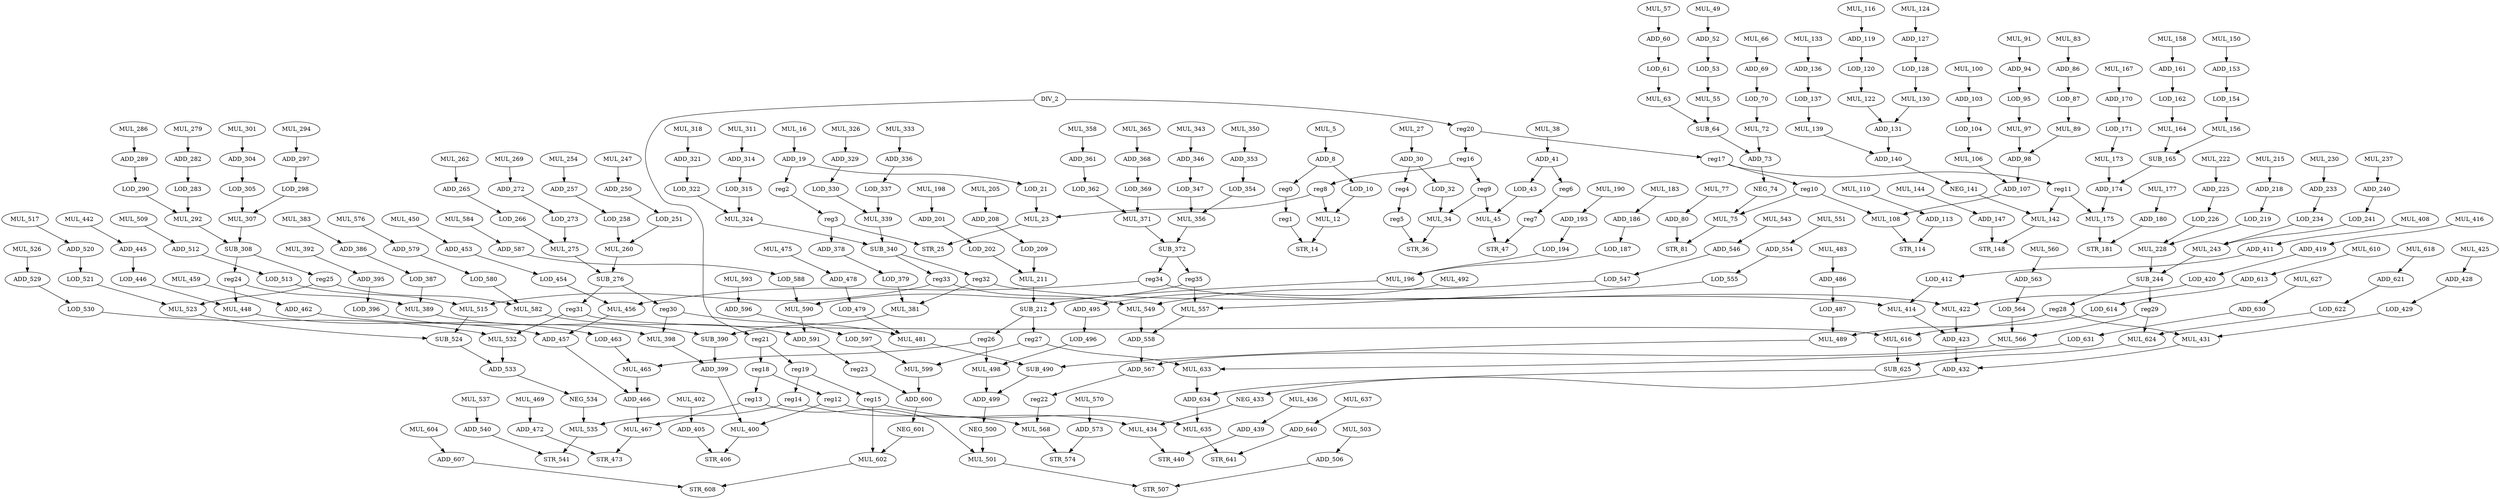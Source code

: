digraph G {
    DIV_2;
    reg20;
    reg21;
    MUL_5;
    ADD_8;
    LOD_10;
    reg0;
    MUL_12;
    STR_14;
    MUL_16;
    ADD_19;
    LOD_21;
    reg2;
    MUL_23;
    STR_25;
    MUL_27;
    ADD_30;
    LOD_32;
    reg4;
    MUL_34;
    STR_36;
    MUL_38;
    ADD_41;
    LOD_43;
    reg6;
    MUL_45;
    STR_47;
    MUL_49;
    ADD_52;
    LOD_53;
    MUL_55;
    SUB_64;
    MUL_57;
    ADD_60;
    LOD_61;
    MUL_63;
    ADD_73;
    MUL_66;
    ADD_69;
    LOD_70;
    MUL_72;
    NEG_74;
    MUL_75;
    STR_81;
    MUL_77;
    ADD_80;
    MUL_83;
    ADD_86;
    LOD_87;
    MUL_89;
    ADD_98;
    MUL_91;
    ADD_94;
    LOD_95;
    MUL_97;
    ADD_107;
    MUL_100;
    ADD_103;
    LOD_104;
    MUL_106;
    MUL_108;
    STR_114;
    MUL_110;
    ADD_113;
    MUL_116;
    ADD_119;
    LOD_120;
    MUL_122;
    ADD_131;
    MUL_124;
    ADD_127;
    LOD_128;
    MUL_130;
    ADD_140;
    MUL_133;
    ADD_136;
    LOD_137;
    MUL_139;
    NEG_141;
    MUL_142;
    STR_148;
    MUL_144;
    ADD_147;
    MUL_150;
    ADD_153;
    LOD_154;
    MUL_156;
    SUB_165;
    MUL_158;
    ADD_161;
    LOD_162;
    MUL_164;
    ADD_174;
    MUL_167;
    ADD_170;
    LOD_171;
    MUL_173;
    MUL_175;
    STR_181;
    MUL_177;
    ADD_180;
    MUL_183;
    ADD_186;
    LOD_187;
    MUL_196;
    MUL_190;
    ADD_193;
    LOD_194;
    SUB_212;
    MUL_198;
    ADD_201;
    LOD_202;
    MUL_211;
    MUL_205;
    ADD_208;
    LOD_209;
    reg26;
    reg27;
    MUL_215;
    ADD_218;
    LOD_219;
    MUL_228;
    MUL_222;
    ADD_225;
    LOD_226;
    SUB_244;
    MUL_230;
    ADD_233;
    LOD_234;
    MUL_243;
    MUL_237;
    ADD_240;
    LOD_241;
    reg28;
    reg29;
    MUL_247;
    ADD_250;
    LOD_251;
    MUL_260;
    MUL_254;
    ADD_257;
    LOD_258;
    SUB_276;
    MUL_262;
    ADD_265;
    LOD_266;
    MUL_275;
    MUL_269;
    ADD_272;
    LOD_273;
    reg30;
    reg31;
    MUL_279;
    ADD_282;
    LOD_283;
    MUL_292;
    MUL_286;
    ADD_289;
    LOD_290;
    SUB_308;
    MUL_294;
    ADD_297;
    LOD_298;
    MUL_307;
    MUL_301;
    ADD_304;
    LOD_305;
    reg24;
    reg25;
    MUL_311;
    ADD_314;
    LOD_315;
    MUL_324;
    MUL_318;
    ADD_321;
    LOD_322;
    SUB_340;
    MUL_326;
    ADD_329;
    LOD_330;
    MUL_339;
    MUL_333;
    ADD_336;
    LOD_337;
    reg32;
    reg33;
    MUL_343;
    ADD_346;
    LOD_347;
    MUL_356;
    MUL_350;
    ADD_353;
    LOD_354;
    SUB_372;
    MUL_358;
    ADD_361;
    LOD_362;
    MUL_371;
    MUL_365;
    ADD_368;
    LOD_369;
    reg34;
    reg35;
    ADD_378;
    LOD_379;
    MUL_381;
    SUB_390;
    MUL_383;
    ADD_386;
    LOD_387;
    MUL_389;
    ADD_399;
    MUL_392;
    ADD_395;
    LOD_396;
    MUL_398;
    MUL_400;
    STR_406;
    MUL_402;
    ADD_405;
    MUL_408;
    ADD_411;
    LOD_412;
    MUL_414;
    ADD_423;
    MUL_416;
    ADD_419;
    LOD_420;
    MUL_422;
    ADD_432;
    MUL_425;
    ADD_428;
    LOD_429;
    MUL_431;
    NEG_433;
    MUL_434;
    STR_440;
    MUL_436;
    ADD_439;
    MUL_442;
    ADD_445;
    LOD_446;
    MUL_448;
    ADD_457;
    MUL_450;
    ADD_453;
    LOD_454;
    MUL_456;
    ADD_466;
    MUL_459;
    ADD_462;
    LOD_463;
    MUL_465;
    MUL_467;
    STR_473;
    MUL_469;
    ADD_472;
    MUL_475;
    ADD_478;
    LOD_479;
    MUL_481;
    SUB_490;
    MUL_483;
    ADD_486;
    LOD_487;
    MUL_489;
    ADD_499;
    MUL_492;
    ADD_495;
    LOD_496;
    MUL_498;
    NEG_500;
    MUL_501;
    STR_507;
    MUL_503;
    ADD_506;
    MUL_509;
    ADD_512;
    LOD_513;
    MUL_515;
    SUB_524;
    MUL_517;
    ADD_520;
    LOD_521;
    MUL_523;
    ADD_533;
    MUL_526;
    ADD_529;
    LOD_530;
    MUL_532;
    NEG_534;
    MUL_535;
    STR_541;
    MUL_537;
    ADD_540;
    MUL_543;
    ADD_546;
    LOD_547;
    MUL_549;
    ADD_558;
    MUL_551;
    ADD_554;
    LOD_555;
    MUL_557;
    ADD_567;
    MUL_560;
    ADD_563;
    LOD_564;
    MUL_566;
    reg22;
    MUL_568;
    STR_574;
    MUL_570;
    ADD_573;
    MUL_576;
    ADD_579;
    LOD_580;
    MUL_582;
    ADD_591;
    MUL_584;
    ADD_587;
    LOD_588;
    MUL_590;
    reg23;
    MUL_593;
    ADD_596;
    LOD_597;
    MUL_599;
    ADD_600;
    NEG_601;
    MUL_602;
    STR_608;
    MUL_604;
    ADD_607;
    MUL_610;
    ADD_613;
    LOD_614;
    MUL_616;
    SUB_625;
    MUL_618;
    ADD_621;
    LOD_622;
    MUL_624;
    ADD_634;
    MUL_627;
    ADD_630;
    LOD_631;
    MUL_633;
    MUL_635;
    STR_641;
    MUL_637;
    ADD_640;
    reg16;
    reg17;
    reg8;
    reg9;
    reg10;
    reg11;
    reg18;
    reg19;
    reg12;
    reg13;
    reg14;
    reg15;
    reg1;
    reg3;
    reg5;
    reg7;
    DIV_2 -> reg20 [w=6];
    DIV_2 -> reg21 [w=0];
    reg20 -> reg16 [w=0];
    reg20 -> reg17 [w=0];
    reg21 -> reg18 [w=6];
    reg21 -> reg19 [w=1];
    MUL_5 -> ADD_8 [w=0];
    ADD_8 -> LOD_10 [w=0];
    ADD_8 -> reg0 [w=0];
    LOD_10 -> MUL_12 [w=0];
    reg0 -> reg1 [w=0];
    MUL_12 -> STR_14 [w=0];
    MUL_16 -> ADD_19 [w=0];
    ADD_19 -> LOD_21 [w=0];
    ADD_19 -> reg2 [w=0];
    LOD_21 -> MUL_23 [w=0];
    reg2 -> reg3 [w=0];
    MUL_23 -> STR_25 [w=1];
    MUL_27 -> ADD_30 [w=0];
    ADD_30 -> LOD_32 [w=1];
    ADD_30 -> reg4 [w=0];
    LOD_32 -> MUL_34 [w=0];
    reg4 -> reg5 [w=0];
    MUL_34 -> STR_36 [w=3];
    MUL_38 -> ADD_41 [w=0];
    ADD_41 -> LOD_43 [w=0];
    ADD_41 -> reg6 [w=0];
    LOD_43 -> MUL_45 [w=0];
    reg6 -> reg7 [w=0];
    MUL_45 -> STR_47 [w=1];
    MUL_49 -> ADD_52 [w=0];
    ADD_52 -> LOD_53 [w=0];
    LOD_53 -> MUL_55 [w=0];
    MUL_55 -> SUB_64 [w=0];
    SUB_64 -> ADD_73 [w=0];
    MUL_57 -> ADD_60 [w=0];
    ADD_60 -> LOD_61 [w=0];
    LOD_61 -> MUL_63 [w=0];
    MUL_63 -> SUB_64 [w=0];
    ADD_73 -> NEG_74 [w=0];
    MUL_66 -> ADD_69 [w=0];
    ADD_69 -> LOD_70 [w=0];
    LOD_70 -> MUL_72 [w=0];
    MUL_72 -> ADD_73 [w=0];
    NEG_74 -> MUL_75 [w=0];
    MUL_75 -> STR_81 [w=0];
    MUL_77 -> ADD_80 [w=0];
    ADD_80 -> STR_81 [w=0];
    MUL_83 -> ADD_86 [w=0];
    ADD_86 -> LOD_87 [w=0];
    LOD_87 -> MUL_89 [w=0];
    MUL_89 -> ADD_98 [w=0];
    ADD_98 -> ADD_107 [w=0];
    MUL_91 -> ADD_94 [w=0];
    ADD_94 -> LOD_95 [w=1];
    LOD_95 -> MUL_97 [w=0];
    MUL_97 -> ADD_98 [w=0];
    ADD_107 -> MUL_108 [w=3];
    MUL_100 -> ADD_103 [w=0];
    ADD_103 -> LOD_104 [w=0];
    LOD_104 -> MUL_106 [w=0];
    MUL_106 -> ADD_107 [w=0];
    MUL_108 -> STR_114 [w=0];
    MUL_110 -> ADD_113 [w=0];
    ADD_113 -> STR_114 [w=0];
    MUL_116 -> ADD_119 [w=0];
    ADD_119 -> LOD_120 [w=0];
    LOD_120 -> MUL_122 [w=0];
    MUL_122 -> ADD_131 [w=0];
    ADD_131 -> ADD_140 [w=0];
    MUL_124 -> ADD_127 [w=0];
    ADD_127 -> LOD_128 [w=0];
    LOD_128 -> MUL_130 [w=0];
    MUL_130 -> ADD_131 [w=0];
    ADD_140 -> NEG_141 [w=0];
    MUL_133 -> ADD_136 [w=0];
    ADD_136 -> LOD_137 [w=0];
    LOD_137 -> MUL_139 [w=0];
    MUL_139 -> ADD_140 [w=0];
    NEG_141 -> MUL_142 [w=0];
    MUL_142 -> STR_148 [w=0];
    MUL_144 -> ADD_147 [w=0];
    ADD_147 -> STR_148 [w=0];
    MUL_150 -> ADD_153 [w=0];
    ADD_153 -> LOD_154 [w=0];
    LOD_154 -> MUL_156 [w=0];
    MUL_156 -> SUB_165 [w=0];
    SUB_165 -> ADD_174 [w=0];
    MUL_158 -> ADD_161 [w=0];
    ADD_161 -> LOD_162 [w=0];
    LOD_162 -> MUL_164 [w=0];
    MUL_164 -> SUB_165 [w=0];
    ADD_174 -> MUL_175 [w=0];
    MUL_167 -> ADD_170 [w=0];
    ADD_170 -> LOD_171 [w=0];
    LOD_171 -> MUL_173 [w=0];
    MUL_173 -> ADD_174 [w=0];
    MUL_175 -> STR_181 [w=1];
    MUL_177 -> ADD_180 [w=0];
    ADD_180 -> STR_181 [w=0];
    MUL_183 -> ADD_186 [w=0];
    ADD_186 -> LOD_187 [w=0];
    LOD_187 -> MUL_196 [w=2];
    MUL_196 -> SUB_212 [w=2];
    MUL_190 -> ADD_193 [w=0];
    ADD_193 -> LOD_194 [w=0];
    LOD_194 -> MUL_196 [w=1];
    SUB_212 -> reg26 [w=0];
    SUB_212 -> reg27 [w=0];
    MUL_198 -> ADD_201 [w=0];
    ADD_201 -> LOD_202 [w=0];
    LOD_202 -> MUL_211 [w=0];
    MUL_211 -> SUB_212 [w=1];
    MUL_205 -> ADD_208 [w=0];
    ADD_208 -> LOD_209 [w=0];
    LOD_209 -> MUL_211 [w=0];
    reg26 -> MUL_465 [w=0];
    reg26 -> MUL_498 [w=0];
    reg27 -> MUL_599 [w=10];
    reg27 -> MUL_633 [w=0];
    MUL_215 -> ADD_218 [w=0];
    ADD_218 -> LOD_219 [w=1];
    LOD_219 -> MUL_228 [w=0];
    MUL_228 -> SUB_244 [w=0];
    MUL_222 -> ADD_225 [w=0];
    ADD_225 -> LOD_226 [w=0];
    LOD_226 -> MUL_228 [w=0];
    SUB_244 -> reg28 [w=6];
    SUB_244 -> reg29 [w=1];
    MUL_230 -> ADD_233 [w=0];
    ADD_233 -> LOD_234 [w=0];
    LOD_234 -> MUL_243 [w=0];
    MUL_243 -> SUB_244 [w=0];
    MUL_237 -> ADD_240 [w=0];
    ADD_240 -> LOD_241 [w=0];
    LOD_241 -> MUL_243 [w=0];
    reg28 -> MUL_431 [w=0];
    reg28 -> MUL_489 [w=0];
    reg29 -> MUL_566 [w=0];
    reg29 -> MUL_624 [w=0];
    MUL_247 -> ADD_250 [w=0];
    ADD_250 -> LOD_251 [w=0];
    LOD_251 -> MUL_260 [w=0];
    MUL_260 -> SUB_276 [w=0];
    MUL_254 -> ADD_257 [w=0];
    ADD_257 -> LOD_258 [w=0];
    LOD_258 -> MUL_260 [w=0];
    SUB_276 -> reg30 [w=4];
    SUB_276 -> reg31 [w=0];
    MUL_262 -> ADD_265 [w=0];
    ADD_265 -> LOD_266 [w=0];
    LOD_266 -> MUL_275 [w=0];
    MUL_275 -> SUB_276 [w=0];
    MUL_269 -> ADD_272 [w=0];
    ADD_272 -> LOD_273 [w=0];
    LOD_273 -> MUL_275 [w=1];
    reg30 -> MUL_398 [w=0];
    reg30 -> MUL_481 [w=0];
    reg31 -> MUL_532 [w=0];
    reg31 -> MUL_616 [w=0];
    MUL_279 -> ADD_282 [w=0];
    ADD_282 -> LOD_283 [w=0];
    LOD_283 -> MUL_292 [w=0];
    MUL_292 -> SUB_308 [w=3];
    MUL_286 -> ADD_289 [w=0];
    ADD_289 -> LOD_290 [w=0];
    LOD_290 -> MUL_292 [w=0];
    SUB_308 -> reg24 [w=3];
    SUB_308 -> reg25 [w=0];
    MUL_294 -> ADD_297 [w=0];
    ADD_297 -> LOD_298 [w=4];
    LOD_298 -> MUL_307 [w=2];
    MUL_307 -> SUB_308 [w=1];
    MUL_301 -> ADD_304 [w=0];
    ADD_304 -> LOD_305 [w=0];
    LOD_305 -> MUL_307 [w=2];
    reg24 -> MUL_389 [w=0];
    reg24 -> MUL_448 [w=0];
    reg25 -> MUL_523 [w=0];
    reg25 -> MUL_582 [w=0];
    MUL_311 -> ADD_314 [w=0];
    ADD_314 -> LOD_315 [w=0];
    LOD_315 -> MUL_324 [w=0];
    MUL_324 -> SUB_340 [w=0];
    MUL_318 -> ADD_321 [w=0];
    ADD_321 -> LOD_322 [w=0];
    LOD_322 -> MUL_324 [w=1];
    SUB_340 -> reg32 [w=6];
    SUB_340 -> reg33 [w=0];
    MUL_326 -> ADD_329 [w=0];
    ADD_329 -> LOD_330 [w=0];
    LOD_330 -> MUL_339 [w=0];
    MUL_339 -> SUB_340 [w=0];
    MUL_333 -> ADD_336 [w=0];
    ADD_336 -> LOD_337 [w=0];
    LOD_337 -> MUL_339 [w=0];
    reg32 -> MUL_381 [w=0];
    reg32 -> MUL_414 [w=0];
    reg33 -> MUL_515 [w=0];
    reg33 -> MUL_549 [w=0];
    MUL_343 -> ADD_346 [w=0];
    ADD_346 -> LOD_347 [w=0];
    LOD_347 -> MUL_356 [w=0];
    MUL_356 -> SUB_372 [w=1];
    MUL_350 -> ADD_353 [w=0];
    ADD_353 -> LOD_354 [w=0];
    LOD_354 -> MUL_356 [w=1];
    SUB_372 -> reg34 [w=8];
    SUB_372 -> reg35 [w=2];
    MUL_358 -> ADD_361 [w=0];
    ADD_361 -> LOD_362 [w=0];
    LOD_362 -> MUL_371 [w=0];
    MUL_371 -> SUB_372 [w=0];
    MUL_365 -> ADD_368 [w=0];
    ADD_368 -> LOD_369 [w=0];
    LOD_369 -> MUL_371 [w=0];
    reg34 -> MUL_422 [w=0];
    reg34 -> MUL_456 [w=0];
    reg35 -> MUL_557 [w=0];
    reg35 -> MUL_590 [w=0];
    ADD_378 -> LOD_379 [w=0];
    LOD_379 -> MUL_381 [w=0];
    MUL_381 -> SUB_390 [w=4];
    SUB_390 -> ADD_399 [w=0];
    MUL_383 -> ADD_386 [w=0];
    ADD_386 -> LOD_387 [w=0];
    LOD_387 -> MUL_389 [w=0];
    MUL_389 -> SUB_390 [w=0];
    ADD_399 -> MUL_400 [w=3];
    MUL_392 -> ADD_395 [w=0];
    ADD_395 -> LOD_396 [w=0];
    LOD_396 -> MUL_398 [w=3];
    MUL_398 -> ADD_399 [w=0];
    MUL_400 -> STR_406 [w=0];
    MUL_402 -> ADD_405 [w=0];
    ADD_405 -> STR_406 [w=0];
    MUL_408 -> ADD_411 [w=0];
    ADD_411 -> LOD_412 [w=0];
    LOD_412 -> MUL_414 [w=0];
    MUL_414 -> ADD_423 [w=0];
    ADD_423 -> ADD_432 [w=1];
    MUL_416 -> ADD_419 [w=0];
    ADD_419 -> LOD_420 [w=0];
    LOD_420 -> MUL_422 [w=2];
    MUL_422 -> ADD_423 [w=0];
    ADD_432 -> NEG_433 [w=0];
    MUL_425 -> ADD_428 [w=0];
    ADD_428 -> LOD_429 [w=0];
    LOD_429 -> MUL_431 [w=0];
    MUL_431 -> ADD_432 [w=0];
    NEG_433 -> MUL_434 [w=0];
    MUL_434 -> STR_440 [w=2];
    MUL_436 -> ADD_439 [w=1];
    ADD_439 -> STR_440 [w=2];
    MUL_442 -> ADD_445 [w=0];
    ADD_445 -> LOD_446 [w=0];
    LOD_446 -> MUL_448 [w=0];
    MUL_448 -> ADD_457 [w=0];
    ADD_457 -> ADD_466 [w=8];
    MUL_450 -> ADD_453 [w=0];
    ADD_453 -> LOD_454 [w=0];
    LOD_454 -> MUL_456 [w=0];
    MUL_456 -> ADD_457 [w=0];
    ADD_466 -> MUL_467 [w=0];
    MUL_459 -> ADD_462 [w=0];
    ADD_462 -> LOD_463 [w=0];
    LOD_463 -> MUL_465 [w=0];
    MUL_465 -> ADD_466 [w=0];
    MUL_467 -> STR_473 [w=0];
    MUL_469 -> ADD_472 [w=0];
    ADD_472 -> STR_473 [w=0];
    MUL_475 -> ADD_478 [w=0];
    ADD_478 -> LOD_479 [w=0];
    LOD_479 -> MUL_481 [w=0];
    MUL_481 -> SUB_490 [w=0];
    SUB_490 -> ADD_499 [w=4];
    MUL_483 -> ADD_486 [w=0];
    ADD_486 -> LOD_487 [w=0];
    LOD_487 -> MUL_489 [w=0];
    MUL_489 -> SUB_490 [w=0];
    ADD_499 -> NEG_500 [w=0];
    MUL_492 -> ADD_495 [w=0];
    ADD_495 -> LOD_496 [w=0];
    LOD_496 -> MUL_498 [w=3];
    MUL_498 -> ADD_499 [w=0];
    NEG_500 -> MUL_501 [w=0];
    MUL_501 -> STR_507 [w=4];
    MUL_503 -> ADD_506 [w=0];
    ADD_506 -> STR_507 [w=0];
    MUL_509 -> ADD_512 [w=0];
    ADD_512 -> LOD_513 [w=0];
    LOD_513 -> MUL_515 [w=0];
    MUL_515 -> SUB_524 [w=0];
    SUB_524 -> ADD_533 [w=0];
    MUL_517 -> ADD_520 [w=0];
    ADD_520 -> LOD_521 [w=0];
    LOD_521 -> MUL_523 [w=0];
    MUL_523 -> SUB_524 [w=0];
    ADD_533 -> NEG_534 [w=0];
    MUL_526 -> ADD_529 [w=0];
    ADD_529 -> LOD_530 [w=0];
    LOD_530 -> MUL_532 [w=0];
    MUL_532 -> ADD_533 [w=0];
    NEG_534 -> MUL_535 [w=0];
    MUL_535 -> STR_541 [w=1];
    MUL_537 -> ADD_540 [w=1];
    ADD_540 -> STR_541 [w=0];
    MUL_543 -> ADD_546 [w=0];
    ADD_546 -> LOD_547 [w=0];
    LOD_547 -> MUL_549 [w=0];
    MUL_549 -> ADD_558 [w=2];
    ADD_558 -> ADD_567 [w=0];
    MUL_551 -> ADD_554 [w=0];
    ADD_554 -> LOD_555 [w=0];
    LOD_555 -> MUL_557 [w=0];
    MUL_557 -> ADD_558 [w=0];
    ADD_567 -> reg22 [w=6];
    MUL_560 -> ADD_563 [w=0];
    ADD_563 -> LOD_564 [w=0];
    LOD_564 -> MUL_566 [w=0];
    MUL_566 -> ADD_567 [w=0];
    reg22 -> MUL_568 [w=0];
    MUL_568 -> STR_574 [w=0];
    MUL_570 -> ADD_573 [w=1];
    ADD_573 -> STR_574 [w=0];
    MUL_576 -> ADD_579 [w=0];
    ADD_579 -> LOD_580 [w=0];
    LOD_580 -> MUL_582 [w=1];
    MUL_582 -> ADD_591 [w=0];
    ADD_591 -> reg23 [w=7];
    MUL_584 -> ADD_587 [w=0];
    ADD_587 -> LOD_588 [w=0];
    LOD_588 -> MUL_590 [w=0];
    MUL_590 -> ADD_591 [w=0];
    reg23 -> ADD_600 [w=0];
    MUL_593 -> ADD_596 [w=0];
    ADD_596 -> LOD_597 [w=0];
    LOD_597 -> MUL_599 [w=1];
    MUL_599 -> ADD_600 [w=0];
    ADD_600 -> NEG_601 [w=0];
    NEG_601 -> MUL_602 [w=0];
    MUL_602 -> STR_608 [w=0];
    MUL_604 -> ADD_607 [w=0];
    ADD_607 -> STR_608 [w=0];
    MUL_610 -> ADD_613 [w=0];
    ADD_613 -> LOD_614 [w=0];
    LOD_614 -> MUL_616 [w=0];
    MUL_616 -> SUB_625 [w=7];
    SUB_625 -> ADD_634 [w=0];
    MUL_618 -> ADD_621 [w=0];
    ADD_621 -> LOD_622 [w=0];
    LOD_622 -> MUL_624 [w=0];
    MUL_624 -> SUB_625 [w=0];
    ADD_634 -> MUL_635 [w=9];
    MUL_627 -> ADD_630 [w=0];
    ADD_630 -> LOD_631 [w=0];
    LOD_631 -> MUL_633 [w=0];
    MUL_633 -> ADD_634 [w=0];
    MUL_635 -> STR_641 [w=0];
    MUL_637 -> ADD_640 [w=0];
    ADD_640 -> STR_641 [w=0];
    reg16 -> reg8 [w=0];
    reg16 -> reg9 [w=0];
    reg17 -> reg10 [w=0];
    reg17 -> reg11 [w=0];
    reg8 -> MUL_12 [w=0];
    reg8 -> MUL_23 [w=0];
    reg9 -> MUL_34 [w=0];
    reg9 -> MUL_45 [w=1];
    reg10 -> MUL_75 [w=0];
    reg10 -> MUL_108 [w=0];
    reg11 -> MUL_142 [w=0];
    reg11 -> MUL_175 [w=0];
    reg18 -> reg12 [w=0];
    reg18 -> reg13 [w=0];
    reg19 -> reg14 [w=0];
    reg19 -> reg15 [w=0];
    reg12 -> MUL_400 [w=0];
    reg12 -> MUL_434 [w=0];
    reg13 -> MUL_467 [w=2];
    reg13 -> MUL_501 [w=0];
    reg14 -> MUL_535 [w=0];
    reg14 -> MUL_568 [w=0];
    reg15 -> MUL_602 [w=0];
    reg15 -> MUL_635 [w=0];
    reg1 -> STR_14 [w=0];
    reg3 -> STR_25 [w=0];
    reg3 -> ADD_378 [w=0];
    reg5 -> STR_36 [w=0];
    reg7 -> STR_47 [w=0];
}
